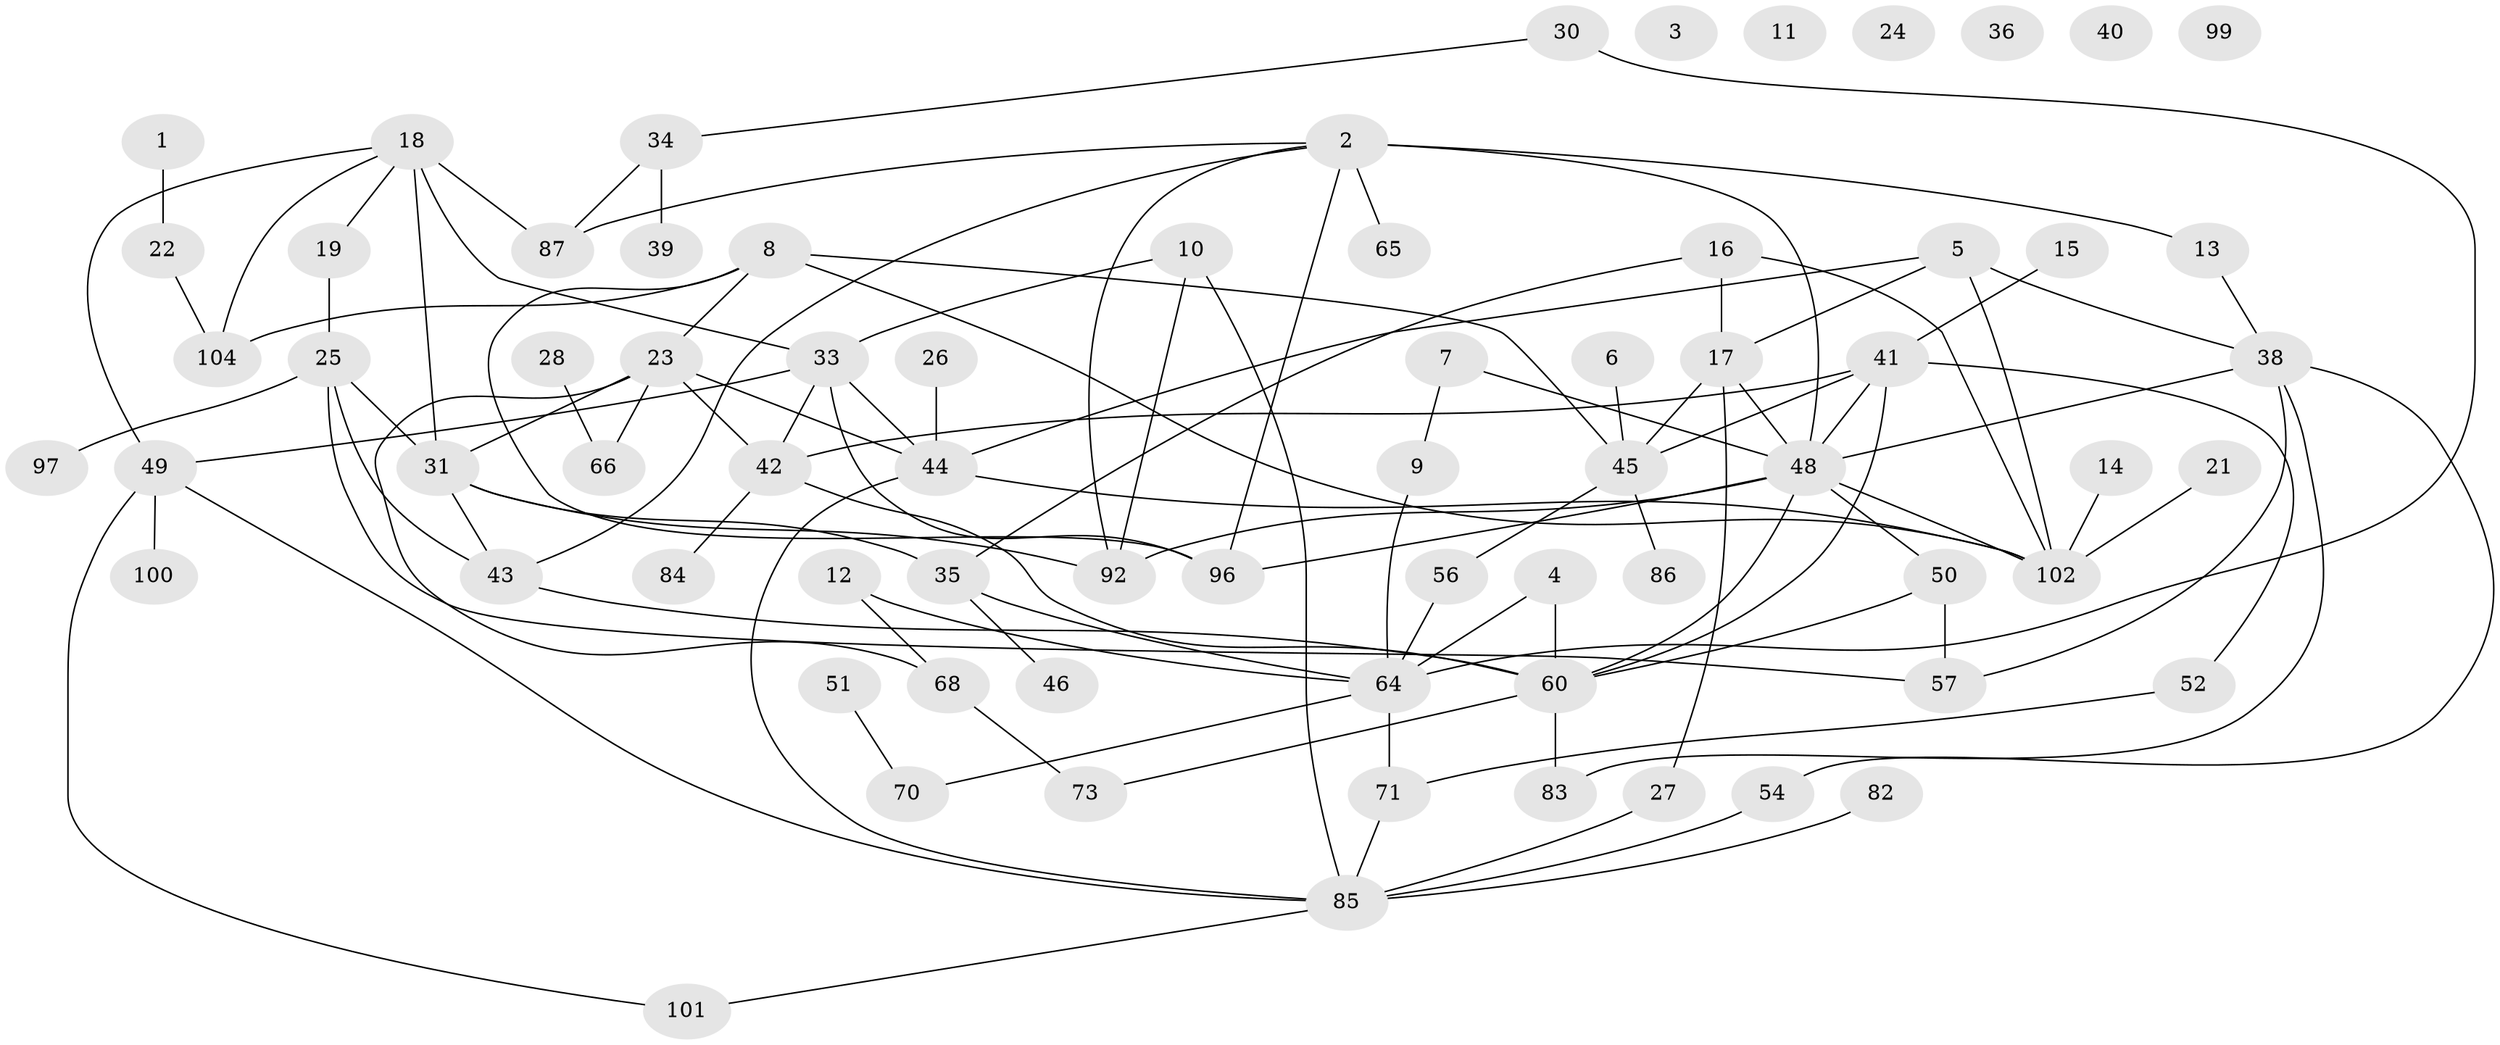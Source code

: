 // original degree distribution, {1: 0.22115384615384615, 4: 0.125, 0: 0.04807692307692308, 3: 0.21153846153846154, 6: 0.0673076923076923, 2: 0.22115384615384615, 7: 0.019230769230769232, 5: 0.08653846153846154}
// Generated by graph-tools (version 1.1) at 2025/41/03/06/25 10:41:21]
// undirected, 72 vertices, 109 edges
graph export_dot {
graph [start="1"]
  node [color=gray90,style=filled];
  1;
  2 [super="+29"];
  3;
  4 [super="+75"];
  5 [super="+79"];
  6;
  7 [super="+80"];
  8 [super="+81"];
  9 [super="+20"];
  10;
  11;
  12;
  13 [super="+55"];
  14;
  15;
  16 [super="+37"];
  17 [super="+32"];
  18 [super="+61"];
  19;
  21;
  22 [super="+76"];
  23 [super="+72"];
  24 [super="+62"];
  25 [super="+93"];
  26;
  27 [super="+74"];
  28;
  30;
  31 [super="+77"];
  33 [super="+59"];
  34;
  35 [super="+67"];
  36;
  38 [super="+69"];
  39;
  40;
  41 [super="+95"];
  42 [super="+94"];
  43 [super="+88"];
  44 [super="+47"];
  45 [super="+53"];
  46;
  48 [super="+90"];
  49 [super="+58"];
  50;
  51;
  52;
  54;
  56;
  57 [super="+63"];
  60 [super="+78"];
  64 [super="+89"];
  65;
  66;
  68;
  70;
  71;
  73;
  82;
  83;
  84;
  85 [super="+91"];
  86;
  87;
  92 [super="+98"];
  96;
  97;
  99;
  100;
  101;
  102 [super="+103"];
  104;
  1 -- 22;
  2 -- 65;
  2 -- 92;
  2 -- 96;
  2 -- 87;
  2 -- 43;
  2 -- 48 [weight=2];
  2 -- 13;
  4 -- 64;
  4 -- 60;
  5 -- 102 [weight=2];
  5 -- 38;
  5 -- 17;
  5 -- 44;
  6 -- 45;
  7 -- 48;
  7 -- 9;
  8 -- 104;
  8 -- 23;
  8 -- 96;
  8 -- 45;
  8 -- 102;
  9 -- 64;
  10 -- 92;
  10 -- 85;
  10 -- 33;
  12 -- 68;
  12 -- 64;
  13 -- 38;
  14 -- 102;
  15 -- 41;
  16 -- 17;
  16 -- 35;
  16 -- 102;
  17 -- 48;
  17 -- 45;
  17 -- 27;
  18 -- 31 [weight=2];
  18 -- 33;
  18 -- 87;
  18 -- 104;
  18 -- 49;
  18 -- 19;
  19 -- 25;
  21 -- 102;
  22 -- 104;
  23 -- 31;
  23 -- 42;
  23 -- 44;
  23 -- 66;
  23 -- 68;
  25 -- 97;
  25 -- 31;
  25 -- 57;
  25 -- 43;
  26 -- 44;
  27 -- 85;
  28 -- 66;
  30 -- 34;
  30 -- 64;
  31 -- 43;
  31 -- 35;
  31 -- 92;
  33 -- 42;
  33 -- 49;
  33 -- 96;
  33 -- 44;
  34 -- 39;
  34 -- 87;
  35 -- 46;
  35 -- 64;
  38 -- 54;
  38 -- 57;
  38 -- 48;
  38 -- 83;
  41 -- 52;
  41 -- 60;
  41 -- 45;
  41 -- 48;
  41 -- 42;
  42 -- 84;
  42 -- 60;
  43 -- 60;
  44 -- 85;
  44 -- 102;
  45 -- 86;
  45 -- 56;
  48 -- 50;
  48 -- 60;
  48 -- 92;
  48 -- 96;
  48 -- 102;
  49 -- 101;
  49 -- 100;
  49 -- 85;
  50 -- 60;
  50 -- 57;
  51 -- 70;
  52 -- 71;
  54 -- 85;
  56 -- 64;
  60 -- 73;
  60 -- 83;
  64 -- 71;
  64 -- 70;
  68 -- 73;
  71 -- 85;
  82 -- 85;
  85 -- 101;
}
